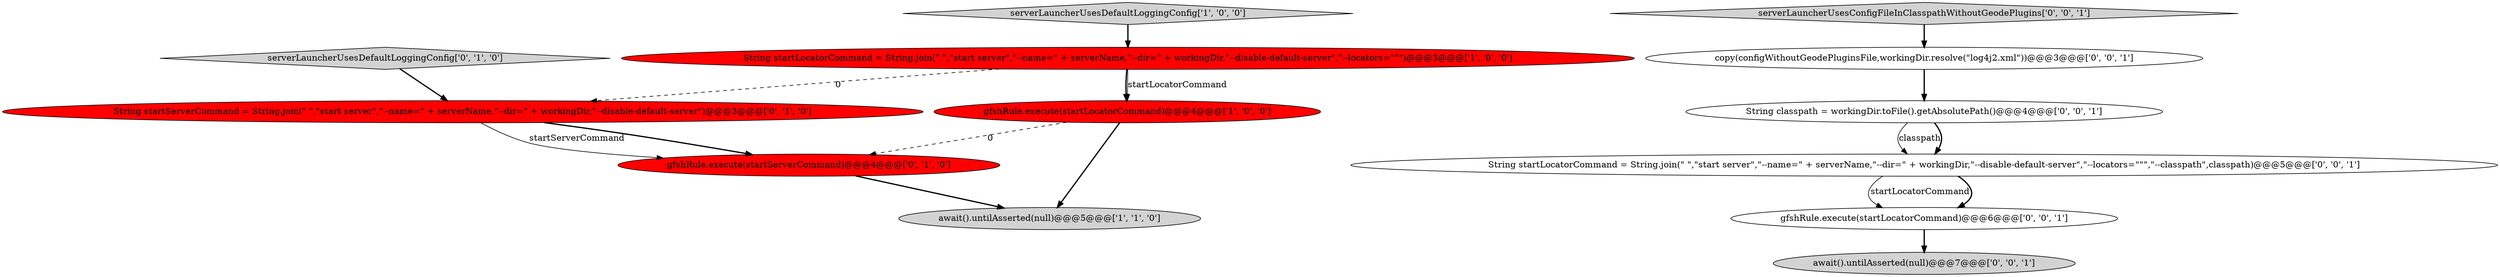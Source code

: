 digraph {
3 [style = filled, label = "String startLocatorCommand = String.join(\" \",\"start server\",\"--name=\" + serverName,\"--dir=\" + workingDir,\"--disable-default-server\",\"--locators=\"\"\")@@@3@@@['1', '0', '0']", fillcolor = red, shape = ellipse image = "AAA1AAABBB1BBB"];
2 [style = filled, label = "serverLauncherUsesDefaultLoggingConfig['1', '0', '0']", fillcolor = lightgray, shape = diamond image = "AAA0AAABBB1BBB"];
11 [style = filled, label = "await().untilAsserted(null)@@@7@@@['0', '0', '1']", fillcolor = lightgray, shape = ellipse image = "AAA0AAABBB3BBB"];
8 [style = filled, label = "serverLauncherUsesConfigFileInClasspathWithoutGeodePlugins['0', '0', '1']", fillcolor = lightgray, shape = diamond image = "AAA0AAABBB3BBB"];
1 [style = filled, label = "gfshRule.execute(startLocatorCommand)@@@4@@@['1', '0', '0']", fillcolor = red, shape = ellipse image = "AAA1AAABBB1BBB"];
6 [style = filled, label = "String startServerCommand = String.join(\" \",\"start server\",\"--name=\" + serverName,\"--dir=\" + workingDir,\"--disable-default-server\")@@@3@@@['0', '1', '0']", fillcolor = red, shape = ellipse image = "AAA1AAABBB2BBB"];
9 [style = filled, label = "String classpath = workingDir.toFile().getAbsolutePath()@@@4@@@['0', '0', '1']", fillcolor = white, shape = ellipse image = "AAA0AAABBB3BBB"];
10 [style = filled, label = "gfshRule.execute(startLocatorCommand)@@@6@@@['0', '0', '1']", fillcolor = white, shape = ellipse image = "AAA0AAABBB3BBB"];
0 [style = filled, label = "await().untilAsserted(null)@@@5@@@['1', '1', '0']", fillcolor = lightgray, shape = ellipse image = "AAA0AAABBB1BBB"];
7 [style = filled, label = "String startLocatorCommand = String.join(\" \",\"start server\",\"--name=\" + serverName,\"--dir=\" + workingDir,\"--disable-default-server\",\"--locators=\"\"\",\"--classpath\",classpath)@@@5@@@['0', '0', '1']", fillcolor = white, shape = ellipse image = "AAA0AAABBB3BBB"];
5 [style = filled, label = "serverLauncherUsesDefaultLoggingConfig['0', '1', '0']", fillcolor = lightgray, shape = diamond image = "AAA0AAABBB2BBB"];
12 [style = filled, label = "copy(configWithoutGeodePluginsFile,workingDir.resolve(\"log4j2.xml\"))@@@3@@@['0', '0', '1']", fillcolor = white, shape = ellipse image = "AAA0AAABBB3BBB"];
4 [style = filled, label = "gfshRule.execute(startServerCommand)@@@4@@@['0', '1', '0']", fillcolor = red, shape = ellipse image = "AAA1AAABBB2BBB"];
6->4 [style = solid, label="startServerCommand"];
1->4 [style = dashed, label="0"];
9->7 [style = solid, label="classpath"];
6->4 [style = bold, label=""];
3->6 [style = dashed, label="0"];
1->0 [style = bold, label=""];
7->10 [style = solid, label="startLocatorCommand"];
5->6 [style = bold, label=""];
3->1 [style = bold, label=""];
9->7 [style = bold, label=""];
12->9 [style = bold, label=""];
7->10 [style = bold, label=""];
8->12 [style = bold, label=""];
3->1 [style = solid, label="startLocatorCommand"];
2->3 [style = bold, label=""];
4->0 [style = bold, label=""];
10->11 [style = bold, label=""];
}
